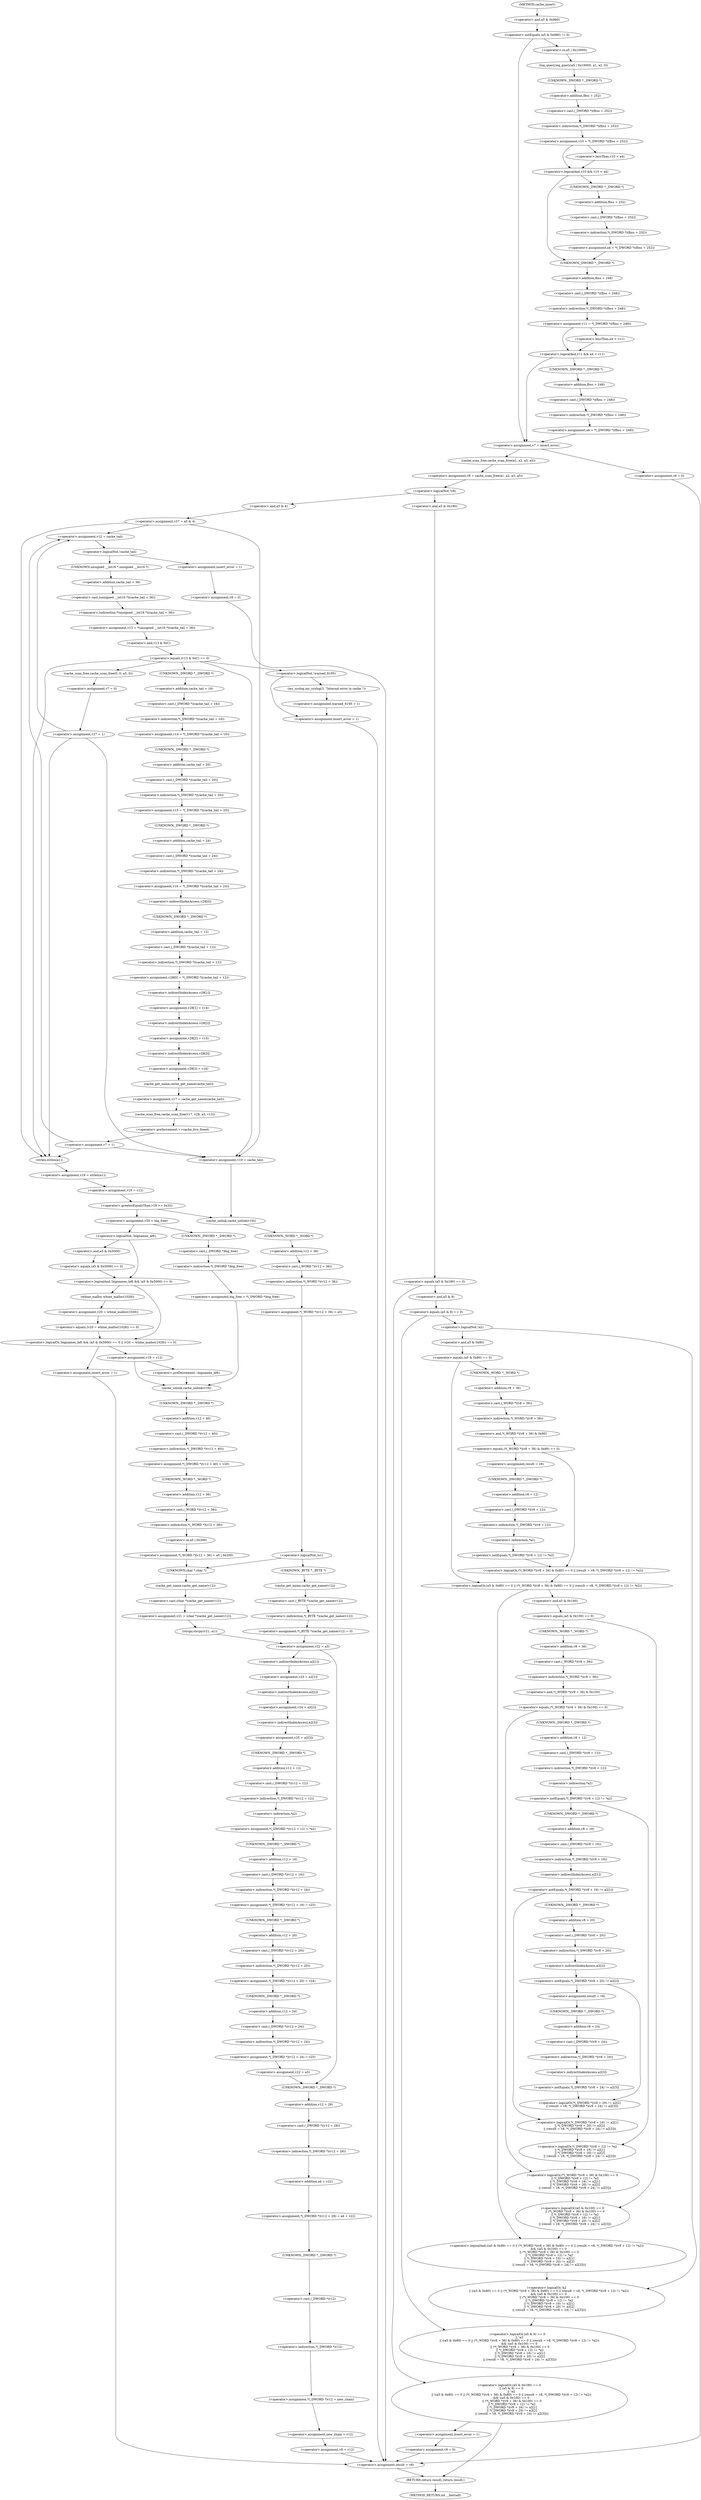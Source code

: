 digraph cache_insert {  
"1000151" [label = "(<operator>.notEquals,(a5 & 0x980) != 0)" ]
"1000152" [label = "(<operator>.and,a5 & 0x980)" ]
"1000157" [label = "(log_query,log_query(a5 | 0x10000, a1, a2, 0))" ]
"1000158" [label = "(<operator>.or,a5 | 0x10000)" ]
"1000164" [label = "(<operator>.assignment,v10 = *(_DWORD *)(fbss + 252))" ]
"1000166" [label = "(<operator>.indirection,*(_DWORD *)(fbss + 252))" ]
"1000167" [label = "(<operator>.cast,(_DWORD *)(fbss + 252))" ]
"1000168" [label = "(UNKNOWN,_DWORD *,_DWORD *)" ]
"1000169" [label = "(<operator>.addition,fbss + 252)" ]
"1000173" [label = "(<operator>.logicalAnd,v10 && v10 < a4)" ]
"1000175" [label = "(<operator>.lessThan,v10 < a4)" ]
"1000178" [label = "(<operator>.assignment,a4 = *(_DWORD *)(fbss + 252))" ]
"1000180" [label = "(<operator>.indirection,*(_DWORD *)(fbss + 252))" ]
"1000181" [label = "(<operator>.cast,(_DWORD *)(fbss + 252))" ]
"1000182" [label = "(UNKNOWN,_DWORD *,_DWORD *)" ]
"1000183" [label = "(<operator>.addition,fbss + 252)" ]
"1000186" [label = "(<operator>.assignment,v11 = *(_DWORD *)(fbss + 248))" ]
"1000188" [label = "(<operator>.indirection,*(_DWORD *)(fbss + 248))" ]
"1000189" [label = "(<operator>.cast,(_DWORD *)(fbss + 248))" ]
"1000190" [label = "(UNKNOWN,_DWORD *,_DWORD *)" ]
"1000191" [label = "(<operator>.addition,fbss + 248)" ]
"1000195" [label = "(<operator>.logicalAnd,v11 && a4 < v11)" ]
"1000197" [label = "(<operator>.lessThan,a4 < v11)" ]
"1000200" [label = "(<operator>.assignment,a4 = *(_DWORD *)(fbss + 248))" ]
"1000202" [label = "(<operator>.indirection,*(_DWORD *)(fbss + 248))" ]
"1000203" [label = "(<operator>.cast,(_DWORD *)(fbss + 248))" ]
"1000204" [label = "(UNKNOWN,_DWORD *,_DWORD *)" ]
"1000205" [label = "(<operator>.addition,fbss + 248)" ]
"1000208" [label = "(<operator>.assignment,v7 = insert_error)" ]
"1000214" [label = "(<operator>.assignment,v8 = 0)" ]
"1000218" [label = "(<operator>.assignment,v8 = cache_scan_free(a1, a2, a3, a5))" ]
"1000220" [label = "(cache_scan_free,cache_scan_free(a1, a2, a3, a5))" ]
"1000226" [label = "(<operator>.logicalNot,!v8)" ]
"1000229" [label = "(<operator>.assignment,v27 = a5 & 4)" ]
"1000231" [label = "(<operator>.and,a5 & 4)" ]
"1000237" [label = "(<operator>.assignment,v12 = cache_tail)" ]
"1000241" [label = "(<operator>.logicalNot,!cache_tail)" ]
"1000244" [label = "(<operator>.assignment,insert_error = 1)" ]
"1000247" [label = "(<operator>.assignment,v8 = 0)" ]
"1000251" [label = "(<operator>.assignment,v13 = *(unsigned __int16 *)(cache_tail + 36))" ]
"1000253" [label = "(<operator>.indirection,*(unsigned __int16 *)(cache_tail + 36))" ]
"1000254" [label = "(<operator>.cast,(unsigned __int16 *)(cache_tail + 36))" ]
"1000255" [label = "(UNKNOWN,unsigned __int16 *,unsigned __int16 *)" ]
"1000256" [label = "(<operator>.addition,cache_tail + 36)" ]
"1000260" [label = "(<operator>.equals,(v13 & 0xC) == 0)" ]
"1000261" [label = "(<operator>.and,v13 & 0xC)" ]
"1000270" [label = "(<operator>.logicalNot,!warned_8195)" ]
"1000273" [label = "(my_syslog,my_syslog(3, \"Internal error in cache.\"))" ]
"1000276" [label = "(<operator>.assignment,warned_8195 = 1)" ]
"1000279" [label = "(<operator>.assignment,insert_error = 1)" ]
"1000286" [label = "(<operator>.assignment,v14 = *(_DWORD *)(cache_tail + 16))" ]
"1000288" [label = "(<operator>.indirection,*(_DWORD *)(cache_tail + 16))" ]
"1000289" [label = "(<operator>.cast,(_DWORD *)(cache_tail + 16))" ]
"1000290" [label = "(UNKNOWN,_DWORD *,_DWORD *)" ]
"1000291" [label = "(<operator>.addition,cache_tail + 16)" ]
"1000294" [label = "(<operator>.assignment,v15 = *(_DWORD *)(cache_tail + 20))" ]
"1000296" [label = "(<operator>.indirection,*(_DWORD *)(cache_tail + 20))" ]
"1000297" [label = "(<operator>.cast,(_DWORD *)(cache_tail + 20))" ]
"1000298" [label = "(UNKNOWN,_DWORD *,_DWORD *)" ]
"1000299" [label = "(<operator>.addition,cache_tail + 20)" ]
"1000302" [label = "(<operator>.assignment,v16 = *(_DWORD *)(cache_tail + 24))" ]
"1000304" [label = "(<operator>.indirection,*(_DWORD *)(cache_tail + 24))" ]
"1000305" [label = "(<operator>.cast,(_DWORD *)(cache_tail + 24))" ]
"1000306" [label = "(UNKNOWN,_DWORD *,_DWORD *)" ]
"1000307" [label = "(<operator>.addition,cache_tail + 24)" ]
"1000310" [label = "(<operator>.assignment,v28[0] = *(_DWORD *)(cache_tail + 12))" ]
"1000311" [label = "(<operator>.indirectIndexAccess,v28[0])" ]
"1000314" [label = "(<operator>.indirection,*(_DWORD *)(cache_tail + 12))" ]
"1000315" [label = "(<operator>.cast,(_DWORD *)(cache_tail + 12))" ]
"1000316" [label = "(UNKNOWN,_DWORD *,_DWORD *)" ]
"1000317" [label = "(<operator>.addition,cache_tail + 12)" ]
"1000320" [label = "(<operator>.assignment,v28[1] = v14)" ]
"1000321" [label = "(<operator>.indirectIndexAccess,v28[1])" ]
"1000325" [label = "(<operator>.assignment,v28[2] = v15)" ]
"1000326" [label = "(<operator>.indirectIndexAccess,v28[2])" ]
"1000330" [label = "(<operator>.assignment,v28[3] = v16)" ]
"1000331" [label = "(<operator>.indirectIndexAccess,v28[3])" ]
"1000335" [label = "(<operator>.assignment,v17 = cache_get_name(cache_tail))" ]
"1000337" [label = "(cache_get_name,cache_get_name(cache_tail))" ]
"1000339" [label = "(cache_scan_free,cache_scan_free(v17, v28, a3, v13))" ]
"1000344" [label = "(<operator>.preIncrement,++cache_live_freed)" ]
"1000346" [label = "(<operator>.assignment,v7 = 1)" ]
"1000351" [label = "(cache_scan_free,cache_scan_free(0, 0, a3, 0))" ]
"1000356" [label = "(<operator>.assignment,v7 = 0)" ]
"1000359" [label = "(<operator>.assignment,v27 = 1)" ]
"1000365" [label = "(<operator>.assignment,v18 = strlen(a1))" ]
"1000367" [label = "(strlen,strlen(a1))" ]
"1000369" [label = "(<operator>.assignment,v19 = v12)" ]
"1000373" [label = "(<operator>.greaterEqualsThan,v18 >= 0x32)" ]
"1000377" [label = "(<operator>.assignment,v20 = big_free)" ]
"1000383" [label = "(<operator>.assignment,big_free = *(_DWORD *)big_free)" ]
"1000385" [label = "(<operator>.indirection,*(_DWORD *)big_free)" ]
"1000386" [label = "(<operator>.cast,(_DWORD *)big_free)" ]
"1000387" [label = "(UNKNOWN,_DWORD *,_DWORD *)" ]
"1000392" [label = "(<operator>.logicalOr,!bignames_left && (a5 & 0x5000) == 0 || (v20 = whine_malloc(1028)) == 0)" ]
"1000393" [label = "(<operator>.logicalAnd,!bignames_left && (a5 & 0x5000) == 0)" ]
"1000394" [label = "(<operator>.logicalNot,!bignames_left)" ]
"1000396" [label = "(<operator>.equals,(a5 & 0x5000) == 0)" ]
"1000397" [label = "(<operator>.and,a5 & 0x5000)" ]
"1000401" [label = "(<operator>.equals,(v20 = whine_malloc(1028)) == 0)" ]
"1000402" [label = "(<operator>.assignment,v20 = whine_malloc(1028))" ]
"1000404" [label = "(whine_malloc,whine_malloc(1028))" ]
"1000408" [label = "(<operator>.assignment,insert_error = 1)" ]
"1000412" [label = "(<operator>.assignment,v19 = v12)" ]
"1000417" [label = "(<operator>.preDecrement,--bignames_left)" ]
"1000419" [label = "(cache_unlink,cache_unlink(v19))" ]
"1000421" [label = "(<operator>.assignment,*(_DWORD *)(v12 + 40) = v20)" ]
"1000422" [label = "(<operator>.indirection,*(_DWORD *)(v12 + 40))" ]
"1000423" [label = "(<operator>.cast,(_DWORD *)(v12 + 40))" ]
"1000424" [label = "(UNKNOWN,_DWORD *,_DWORD *)" ]
"1000425" [label = "(<operator>.addition,v12 + 40)" ]
"1000429" [label = "(<operator>.assignment,*(_WORD *)(v12 + 36) = a5 | 0x200)" ]
"1000430" [label = "(<operator>.indirection,*(_WORD *)(v12 + 36))" ]
"1000431" [label = "(<operator>.cast,(_WORD *)(v12 + 36))" ]
"1000432" [label = "(UNKNOWN,_WORD *,_WORD *)" ]
"1000433" [label = "(<operator>.addition,v12 + 36)" ]
"1000436" [label = "(<operator>.or,a5 | 0x200)" ]
"1000442" [label = "(<operator>.assignment,v19 = cache_tail)" ]
"1000445" [label = "(cache_unlink,cache_unlink(v19))" ]
"1000447" [label = "(<operator>.assignment,*(_WORD *)(v12 + 36) = a5)" ]
"1000448" [label = "(<operator>.indirection,*(_WORD *)(v12 + 36))" ]
"1000449" [label = "(<operator>.cast,(_WORD *)(v12 + 36))" ]
"1000450" [label = "(UNKNOWN,_WORD *,_WORD *)" ]
"1000451" [label = "(<operator>.addition,v12 + 36)" ]
"1000456" [label = "(<operator>.logicalNot,!a1)" ]
"1000459" [label = "(<operator>.assignment,*(_BYTE *)cache_get_name(v12) = 0)" ]
"1000460" [label = "(<operator>.indirection,*(_BYTE *)cache_get_name(v12))" ]
"1000461" [label = "(<operator>.cast,(_BYTE *)cache_get_name(v12))" ]
"1000462" [label = "(UNKNOWN,_BYTE *,_BYTE *)" ]
"1000463" [label = "(cache_get_name,cache_get_name(v12))" ]
"1000468" [label = "(<operator>.assignment,v21 = (char *)cache_get_name(v12))" ]
"1000470" [label = "(<operator>.cast,(char *)cache_get_name(v12))" ]
"1000471" [label = "(UNKNOWN,char *,char *)" ]
"1000472" [label = "(cache_get_name,cache_get_name(v12))" ]
"1000474" [label = "(strcpy,strcpy(v21, a1))" ]
"1000478" [label = "(<operator>.assignment,v22 = a3)" ]
"1000484" [label = "(<operator>.assignment,v23 = a2[1])" ]
"1000486" [label = "(<operator>.indirectIndexAccess,a2[1])" ]
"1000489" [label = "(<operator>.assignment,v24 = a2[2])" ]
"1000491" [label = "(<operator>.indirectIndexAccess,a2[2])" ]
"1000494" [label = "(<operator>.assignment,v25 = a2[3])" ]
"1000496" [label = "(<operator>.indirectIndexAccess,a2[3])" ]
"1000499" [label = "(<operator>.assignment,*(_DWORD *)(v12 + 12) = *a2)" ]
"1000500" [label = "(<operator>.indirection,*(_DWORD *)(v12 + 12))" ]
"1000501" [label = "(<operator>.cast,(_DWORD *)(v12 + 12))" ]
"1000502" [label = "(UNKNOWN,_DWORD *,_DWORD *)" ]
"1000503" [label = "(<operator>.addition,v12 + 12)" ]
"1000506" [label = "(<operator>.indirection,*a2)" ]
"1000508" [label = "(<operator>.assignment,*(_DWORD *)(v12 + 16) = v23)" ]
"1000509" [label = "(<operator>.indirection,*(_DWORD *)(v12 + 16))" ]
"1000510" [label = "(<operator>.cast,(_DWORD *)(v12 + 16))" ]
"1000511" [label = "(UNKNOWN,_DWORD *,_DWORD *)" ]
"1000512" [label = "(<operator>.addition,v12 + 16)" ]
"1000516" [label = "(<operator>.assignment,*(_DWORD *)(v12 + 20) = v24)" ]
"1000517" [label = "(<operator>.indirection,*(_DWORD *)(v12 + 20))" ]
"1000518" [label = "(<operator>.cast,(_DWORD *)(v12 + 20))" ]
"1000519" [label = "(UNKNOWN,_DWORD *,_DWORD *)" ]
"1000520" [label = "(<operator>.addition,v12 + 20)" ]
"1000524" [label = "(<operator>.assignment,*(_DWORD *)(v12 + 24) = v25)" ]
"1000525" [label = "(<operator>.indirection,*(_DWORD *)(v12 + 24))" ]
"1000526" [label = "(<operator>.cast,(_DWORD *)(v12 + 24))" ]
"1000527" [label = "(UNKNOWN,_DWORD *,_DWORD *)" ]
"1000528" [label = "(<operator>.addition,v12 + 24)" ]
"1000532" [label = "(<operator>.assignment,v22 = a3)" ]
"1000535" [label = "(<operator>.assignment,*(_DWORD *)(v12 + 28) = a4 + v22)" ]
"1000536" [label = "(<operator>.indirection,*(_DWORD *)(v12 + 28))" ]
"1000537" [label = "(<operator>.cast,(_DWORD *)(v12 + 28))" ]
"1000538" [label = "(UNKNOWN,_DWORD *,_DWORD *)" ]
"1000539" [label = "(<operator>.addition,v12 + 28)" ]
"1000542" [label = "(<operator>.addition,a4 + v22)" ]
"1000545" [label = "(<operator>.assignment,*(_DWORD *)v12 = new_chain)" ]
"1000546" [label = "(<operator>.indirection,*(_DWORD *)v12)" ]
"1000547" [label = "(<operator>.cast,(_DWORD *)v12)" ]
"1000548" [label = "(UNKNOWN,_DWORD *,_DWORD *)" ]
"1000551" [label = "(<operator>.assignment,new_chain = v12)" ]
"1000554" [label = "(<operator>.assignment,v8 = v12)" ]
"1000559" [label = "(<operator>.logicalOr,(a5 & 0x180) == 0\n    || (a5 & 8) == 0\n    || !a2\n    || ((a5 & 0x80) == 0 || (*(_WORD *)(v8 + 36) & 0x80) == 0 || (result = v8, *(_DWORD *)(v8 + 12) != *a2))\n    && ((a5 & 0x100) == 0\n     || (*(_WORD *)(v8 + 36) & 0x100) == 0\n     || *(_DWORD *)(v8 + 12) != *a2\n     || *(_DWORD *)(v8 + 16) != a2[1]\n     || *(_DWORD *)(v8 + 20) != a2[2]\n     || (result = v8, *(_DWORD *)(v8 + 24) != a2[3])))" ]
"1000560" [label = "(<operator>.equals,(a5 & 0x180) == 0)" ]
"1000561" [label = "(<operator>.and,a5 & 0x180)" ]
"1000565" [label = "(<operator>.logicalOr,(a5 & 8) == 0\n    || !a2\n    || ((a5 & 0x80) == 0 || (*(_WORD *)(v8 + 36) & 0x80) == 0 || (result = v8, *(_DWORD *)(v8 + 12) != *a2))\n    && ((a5 & 0x100) == 0\n     || (*(_WORD *)(v8 + 36) & 0x100) == 0\n     || *(_DWORD *)(v8 + 12) != *a2\n     || *(_DWORD *)(v8 + 16) != a2[1]\n     || *(_DWORD *)(v8 + 20) != a2[2]\n     || (result = v8, *(_DWORD *)(v8 + 24) != a2[3])))" ]
"1000566" [label = "(<operator>.equals,(a5 & 8) == 0)" ]
"1000567" [label = "(<operator>.and,a5 & 8)" ]
"1000571" [label = "(<operator>.logicalOr,!a2\n    || ((a5 & 0x80) == 0 || (*(_WORD *)(v8 + 36) & 0x80) == 0 || (result = v8, *(_DWORD *)(v8 + 12) != *a2))\n    && ((a5 & 0x100) == 0\n     || (*(_WORD *)(v8 + 36) & 0x100) == 0\n     || *(_DWORD *)(v8 + 12) != *a2\n     || *(_DWORD *)(v8 + 16) != a2[1]\n     || *(_DWORD *)(v8 + 20) != a2[2]\n     || (result = v8, *(_DWORD *)(v8 + 24) != a2[3])))" ]
"1000572" [label = "(<operator>.logicalNot,!a2)" ]
"1000574" [label = "(<operator>.logicalAnd,((a5 & 0x80) == 0 || (*(_WORD *)(v8 + 36) & 0x80) == 0 || (result = v8, *(_DWORD *)(v8 + 12) != *a2))\n    && ((a5 & 0x100) == 0\n     || (*(_WORD *)(v8 + 36) & 0x100) == 0\n     || *(_DWORD *)(v8 + 12) != *a2\n     || *(_DWORD *)(v8 + 16) != a2[1]\n     || *(_DWORD *)(v8 + 20) != a2[2]\n     || (result = v8, *(_DWORD *)(v8 + 24) != a2[3])))" ]
"1000575" [label = "(<operator>.logicalOr,(a5 & 0x80) == 0 || (*(_WORD *)(v8 + 36) & 0x80) == 0 || (result = v8, *(_DWORD *)(v8 + 12) != *a2))" ]
"1000576" [label = "(<operator>.equals,(a5 & 0x80) == 0)" ]
"1000577" [label = "(<operator>.and,a5 & 0x80)" ]
"1000581" [label = "(<operator>.logicalOr,(*(_WORD *)(v8 + 36) & 0x80) == 0 || (result = v8, *(_DWORD *)(v8 + 12) != *a2))" ]
"1000582" [label = "(<operator>.equals,(*(_WORD *)(v8 + 36) & 0x80) == 0)" ]
"1000583" [label = "(<operator>.and,*(_WORD *)(v8 + 36) & 0x80)" ]
"1000584" [label = "(<operator>.indirection,*(_WORD *)(v8 + 36))" ]
"1000585" [label = "(<operator>.cast,(_WORD *)(v8 + 36))" ]
"1000586" [label = "(UNKNOWN,_WORD *,_WORD *)" ]
"1000587" [label = "(<operator>.addition,v8 + 36)" ]
"1000593" [label = "(<operator>.assignment,result = v8)" ]
"1000596" [label = "(<operator>.notEquals,*(_DWORD *)(v8 + 12) != *a2)" ]
"1000597" [label = "(<operator>.indirection,*(_DWORD *)(v8 + 12))" ]
"1000598" [label = "(<operator>.cast,(_DWORD *)(v8 + 12))" ]
"1000599" [label = "(UNKNOWN,_DWORD *,_DWORD *)" ]
"1000600" [label = "(<operator>.addition,v8 + 12)" ]
"1000603" [label = "(<operator>.indirection,*a2)" ]
"1000605" [label = "(<operator>.logicalOr,(a5 & 0x100) == 0\n     || (*(_WORD *)(v8 + 36) & 0x100) == 0\n     || *(_DWORD *)(v8 + 12) != *a2\n     || *(_DWORD *)(v8 + 16) != a2[1]\n     || *(_DWORD *)(v8 + 20) != a2[2]\n     || (result = v8, *(_DWORD *)(v8 + 24) != a2[3]))" ]
"1000606" [label = "(<operator>.equals,(a5 & 0x100) == 0)" ]
"1000607" [label = "(<operator>.and,a5 & 0x100)" ]
"1000611" [label = "(<operator>.logicalOr,(*(_WORD *)(v8 + 36) & 0x100) == 0\n     || *(_DWORD *)(v8 + 12) != *a2\n     || *(_DWORD *)(v8 + 16) != a2[1]\n     || *(_DWORD *)(v8 + 20) != a2[2]\n     || (result = v8, *(_DWORD *)(v8 + 24) != a2[3]))" ]
"1000612" [label = "(<operator>.equals,(*(_WORD *)(v8 + 36) & 0x100) == 0)" ]
"1000613" [label = "(<operator>.and,*(_WORD *)(v8 + 36) & 0x100)" ]
"1000614" [label = "(<operator>.indirection,*(_WORD *)(v8 + 36))" ]
"1000615" [label = "(<operator>.cast,(_WORD *)(v8 + 36))" ]
"1000616" [label = "(UNKNOWN,_WORD *,_WORD *)" ]
"1000617" [label = "(<operator>.addition,v8 + 36)" ]
"1000622" [label = "(<operator>.logicalOr,*(_DWORD *)(v8 + 12) != *a2\n     || *(_DWORD *)(v8 + 16) != a2[1]\n     || *(_DWORD *)(v8 + 20) != a2[2]\n     || (result = v8, *(_DWORD *)(v8 + 24) != a2[3]))" ]
"1000623" [label = "(<operator>.notEquals,*(_DWORD *)(v8 + 12) != *a2)" ]
"1000624" [label = "(<operator>.indirection,*(_DWORD *)(v8 + 12))" ]
"1000625" [label = "(<operator>.cast,(_DWORD *)(v8 + 12))" ]
"1000626" [label = "(UNKNOWN,_DWORD *,_DWORD *)" ]
"1000627" [label = "(<operator>.addition,v8 + 12)" ]
"1000630" [label = "(<operator>.indirection,*a2)" ]
"1000632" [label = "(<operator>.logicalOr,*(_DWORD *)(v8 + 16) != a2[1]\n     || *(_DWORD *)(v8 + 20) != a2[2]\n     || (result = v8, *(_DWORD *)(v8 + 24) != a2[3]))" ]
"1000633" [label = "(<operator>.notEquals,*(_DWORD *)(v8 + 16) != a2[1])" ]
"1000634" [label = "(<operator>.indirection,*(_DWORD *)(v8 + 16))" ]
"1000635" [label = "(<operator>.cast,(_DWORD *)(v8 + 16))" ]
"1000636" [label = "(UNKNOWN,_DWORD *,_DWORD *)" ]
"1000637" [label = "(<operator>.addition,v8 + 16)" ]
"1000640" [label = "(<operator>.indirectIndexAccess,a2[1])" ]
"1000643" [label = "(<operator>.logicalOr,*(_DWORD *)(v8 + 20) != a2[2]\n     || (result = v8, *(_DWORD *)(v8 + 24) != a2[3]))" ]
"1000644" [label = "(<operator>.notEquals,*(_DWORD *)(v8 + 20) != a2[2])" ]
"1000645" [label = "(<operator>.indirection,*(_DWORD *)(v8 + 20))" ]
"1000646" [label = "(<operator>.cast,(_DWORD *)(v8 + 20))" ]
"1000647" [label = "(UNKNOWN,_DWORD *,_DWORD *)" ]
"1000648" [label = "(<operator>.addition,v8 + 20)" ]
"1000651" [label = "(<operator>.indirectIndexAccess,a2[2])" ]
"1000655" [label = "(<operator>.assignment,result = v8)" ]
"1000658" [label = "(<operator>.notEquals,*(_DWORD *)(v8 + 24) != a2[3])" ]
"1000659" [label = "(<operator>.indirection,*(_DWORD *)(v8 + 24))" ]
"1000660" [label = "(<operator>.cast,(_DWORD *)(v8 + 24))" ]
"1000661" [label = "(UNKNOWN,_DWORD *,_DWORD *)" ]
"1000662" [label = "(<operator>.addition,v8 + 24)" ]
"1000665" [label = "(<operator>.indirectIndexAccess,a2[3])" ]
"1000669" [label = "(<operator>.assignment,insert_error = 1)" ]
"1000672" [label = "(<operator>.assignment,v8 = 0)" ]
"1000676" [label = "(<operator>.assignment,result = v8)" ]
"1000679" [label = "(RETURN,return result;,return result;)" ]
"1000122" [label = "(METHOD,cache_insert)" ]
"1000681" [label = "(METHOD_RETURN,int __fastcall)" ]
  "1000151" -> "1000158" 
  "1000151" -> "1000208" 
  "1000152" -> "1000151" 
  "1000157" -> "1000168" 
  "1000158" -> "1000157" 
  "1000164" -> "1000173" 
  "1000164" -> "1000175" 
  "1000166" -> "1000164" 
  "1000167" -> "1000166" 
  "1000168" -> "1000169" 
  "1000169" -> "1000167" 
  "1000173" -> "1000182" 
  "1000173" -> "1000190" 
  "1000175" -> "1000173" 
  "1000178" -> "1000190" 
  "1000180" -> "1000178" 
  "1000181" -> "1000180" 
  "1000182" -> "1000183" 
  "1000183" -> "1000181" 
  "1000186" -> "1000195" 
  "1000186" -> "1000197" 
  "1000188" -> "1000186" 
  "1000189" -> "1000188" 
  "1000190" -> "1000191" 
  "1000191" -> "1000189" 
  "1000195" -> "1000204" 
  "1000195" -> "1000208" 
  "1000197" -> "1000195" 
  "1000200" -> "1000208" 
  "1000202" -> "1000200" 
  "1000203" -> "1000202" 
  "1000204" -> "1000205" 
  "1000205" -> "1000203" 
  "1000208" -> "1000214" 
  "1000208" -> "1000220" 
  "1000214" -> "1000676" 
  "1000218" -> "1000226" 
  "1000220" -> "1000218" 
  "1000226" -> "1000231" 
  "1000226" -> "1000561" 
  "1000229" -> "1000237" 
  "1000229" -> "1000367" 
  "1000229" -> "1000442" 
  "1000231" -> "1000229" 
  "1000237" -> "1000241" 
  "1000241" -> "1000244" 
  "1000241" -> "1000255" 
  "1000244" -> "1000247" 
  "1000247" -> "1000676" 
  "1000251" -> "1000261" 
  "1000253" -> "1000251" 
  "1000254" -> "1000253" 
  "1000255" -> "1000256" 
  "1000256" -> "1000254" 
  "1000260" -> "1000367" 
  "1000260" -> "1000442" 
  "1000260" -> "1000270" 
  "1000260" -> "1000290" 
  "1000260" -> "1000351" 
  "1000261" -> "1000260" 
  "1000270" -> "1000273" 
  "1000270" -> "1000279" 
  "1000273" -> "1000276" 
  "1000276" -> "1000279" 
  "1000279" -> "1000676" 
  "1000286" -> "1000298" 
  "1000288" -> "1000286" 
  "1000289" -> "1000288" 
  "1000290" -> "1000291" 
  "1000291" -> "1000289" 
  "1000294" -> "1000306" 
  "1000296" -> "1000294" 
  "1000297" -> "1000296" 
  "1000298" -> "1000299" 
  "1000299" -> "1000297" 
  "1000302" -> "1000311" 
  "1000304" -> "1000302" 
  "1000305" -> "1000304" 
  "1000306" -> "1000307" 
  "1000307" -> "1000305" 
  "1000310" -> "1000321" 
  "1000311" -> "1000316" 
  "1000314" -> "1000310" 
  "1000315" -> "1000314" 
  "1000316" -> "1000317" 
  "1000317" -> "1000315" 
  "1000320" -> "1000326" 
  "1000321" -> "1000320" 
  "1000325" -> "1000331" 
  "1000326" -> "1000325" 
  "1000330" -> "1000337" 
  "1000331" -> "1000330" 
  "1000335" -> "1000339" 
  "1000337" -> "1000335" 
  "1000339" -> "1000344" 
  "1000344" -> "1000346" 
  "1000346" -> "1000237" 
  "1000346" -> "1000367" 
  "1000346" -> "1000442" 
  "1000351" -> "1000356" 
  "1000356" -> "1000359" 
  "1000359" -> "1000237" 
  "1000359" -> "1000367" 
  "1000359" -> "1000442" 
  "1000365" -> "1000369" 
  "1000367" -> "1000365" 
  "1000369" -> "1000373" 
  "1000373" -> "1000377" 
  "1000373" -> "1000445" 
  "1000377" -> "1000387" 
  "1000377" -> "1000394" 
  "1000383" -> "1000419" 
  "1000385" -> "1000383" 
  "1000386" -> "1000385" 
  "1000387" -> "1000386" 
  "1000392" -> "1000408" 
  "1000392" -> "1000412" 
  "1000393" -> "1000392" 
  "1000393" -> "1000404" 
  "1000394" -> "1000393" 
  "1000394" -> "1000397" 
  "1000396" -> "1000393" 
  "1000397" -> "1000396" 
  "1000401" -> "1000392" 
  "1000402" -> "1000401" 
  "1000404" -> "1000402" 
  "1000408" -> "1000676" 
  "1000412" -> "1000417" 
  "1000412" -> "1000419" 
  "1000417" -> "1000419" 
  "1000419" -> "1000424" 
  "1000421" -> "1000432" 
  "1000422" -> "1000421" 
  "1000423" -> "1000422" 
  "1000424" -> "1000425" 
  "1000425" -> "1000423" 
  "1000429" -> "1000471" 
  "1000430" -> "1000436" 
  "1000431" -> "1000430" 
  "1000432" -> "1000433" 
  "1000433" -> "1000431" 
  "1000436" -> "1000429" 
  "1000442" -> "1000445" 
  "1000445" -> "1000450" 
  "1000447" -> "1000456" 
  "1000448" -> "1000447" 
  "1000449" -> "1000448" 
  "1000450" -> "1000451" 
  "1000451" -> "1000449" 
  "1000456" -> "1000462" 
  "1000456" -> "1000471" 
  "1000459" -> "1000478" 
  "1000460" -> "1000459" 
  "1000461" -> "1000460" 
  "1000462" -> "1000463" 
  "1000463" -> "1000461" 
  "1000468" -> "1000474" 
  "1000470" -> "1000468" 
  "1000471" -> "1000472" 
  "1000472" -> "1000470" 
  "1000474" -> "1000478" 
  "1000478" -> "1000538" 
  "1000478" -> "1000486" 
  "1000484" -> "1000491" 
  "1000486" -> "1000484" 
  "1000489" -> "1000496" 
  "1000491" -> "1000489" 
  "1000494" -> "1000502" 
  "1000496" -> "1000494" 
  "1000499" -> "1000511" 
  "1000500" -> "1000506" 
  "1000501" -> "1000500" 
  "1000502" -> "1000503" 
  "1000503" -> "1000501" 
  "1000506" -> "1000499" 
  "1000508" -> "1000519" 
  "1000509" -> "1000508" 
  "1000510" -> "1000509" 
  "1000511" -> "1000512" 
  "1000512" -> "1000510" 
  "1000516" -> "1000527" 
  "1000517" -> "1000516" 
  "1000518" -> "1000517" 
  "1000519" -> "1000520" 
  "1000520" -> "1000518" 
  "1000524" -> "1000532" 
  "1000525" -> "1000524" 
  "1000526" -> "1000525" 
  "1000527" -> "1000528" 
  "1000528" -> "1000526" 
  "1000532" -> "1000538" 
  "1000535" -> "1000548" 
  "1000536" -> "1000542" 
  "1000537" -> "1000536" 
  "1000538" -> "1000539" 
  "1000539" -> "1000537" 
  "1000542" -> "1000535" 
  "1000545" -> "1000551" 
  "1000546" -> "1000545" 
  "1000547" -> "1000546" 
  "1000548" -> "1000547" 
  "1000551" -> "1000554" 
  "1000554" -> "1000676" 
  "1000559" -> "1000669" 
  "1000559" -> "1000679" 
  "1000560" -> "1000559" 
  "1000560" -> "1000567" 
  "1000561" -> "1000560" 
  "1000565" -> "1000559" 
  "1000566" -> "1000565" 
  "1000566" -> "1000572" 
  "1000567" -> "1000566" 
  "1000571" -> "1000565" 
  "1000572" -> "1000571" 
  "1000572" -> "1000577" 
  "1000574" -> "1000571" 
  "1000575" -> "1000574" 
  "1000575" -> "1000607" 
  "1000576" -> "1000586" 
  "1000576" -> "1000575" 
  "1000577" -> "1000576" 
  "1000581" -> "1000575" 
  "1000582" -> "1000581" 
  "1000582" -> "1000593" 
  "1000583" -> "1000582" 
  "1000584" -> "1000583" 
  "1000585" -> "1000584" 
  "1000586" -> "1000587" 
  "1000587" -> "1000585" 
  "1000593" -> "1000599" 
  "1000596" -> "1000581" 
  "1000597" -> "1000603" 
  "1000598" -> "1000597" 
  "1000599" -> "1000600" 
  "1000600" -> "1000598" 
  "1000603" -> "1000596" 
  "1000605" -> "1000574" 
  "1000606" -> "1000616" 
  "1000606" -> "1000605" 
  "1000607" -> "1000606" 
  "1000611" -> "1000605" 
  "1000612" -> "1000626" 
  "1000612" -> "1000611" 
  "1000613" -> "1000612" 
  "1000614" -> "1000613" 
  "1000615" -> "1000614" 
  "1000616" -> "1000617" 
  "1000617" -> "1000615" 
  "1000622" -> "1000611" 
  "1000623" -> "1000636" 
  "1000623" -> "1000622" 
  "1000624" -> "1000630" 
  "1000625" -> "1000624" 
  "1000626" -> "1000627" 
  "1000627" -> "1000625" 
  "1000630" -> "1000623" 
  "1000632" -> "1000622" 
  "1000633" -> "1000647" 
  "1000633" -> "1000632" 
  "1000634" -> "1000640" 
  "1000635" -> "1000634" 
  "1000636" -> "1000637" 
  "1000637" -> "1000635" 
  "1000640" -> "1000633" 
  "1000643" -> "1000632" 
  "1000644" -> "1000643" 
  "1000644" -> "1000655" 
  "1000645" -> "1000651" 
  "1000646" -> "1000645" 
  "1000647" -> "1000648" 
  "1000648" -> "1000646" 
  "1000651" -> "1000644" 
  "1000655" -> "1000661" 
  "1000658" -> "1000643" 
  "1000659" -> "1000665" 
  "1000660" -> "1000659" 
  "1000661" -> "1000662" 
  "1000662" -> "1000660" 
  "1000665" -> "1000658" 
  "1000669" -> "1000672" 
  "1000672" -> "1000676" 
  "1000676" -> "1000679" 
  "1000679" -> "1000681" 
  "1000122" -> "1000152" 
}
